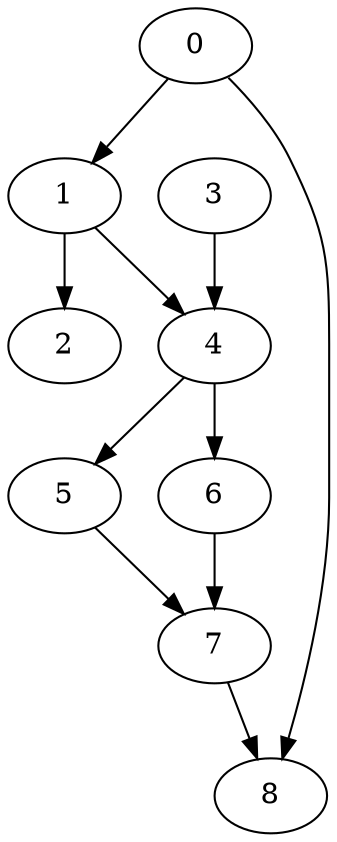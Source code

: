 digraph {
	0
	1
	2
	3
	4
	5
	6
	7
	8
	4 -> 5
	4 -> 6
	5 -> 7
	6 -> 7
	0 -> 8
	7 -> 8
	1 -> 4
	3 -> 4
	0 -> 1
	1 -> 2
}
